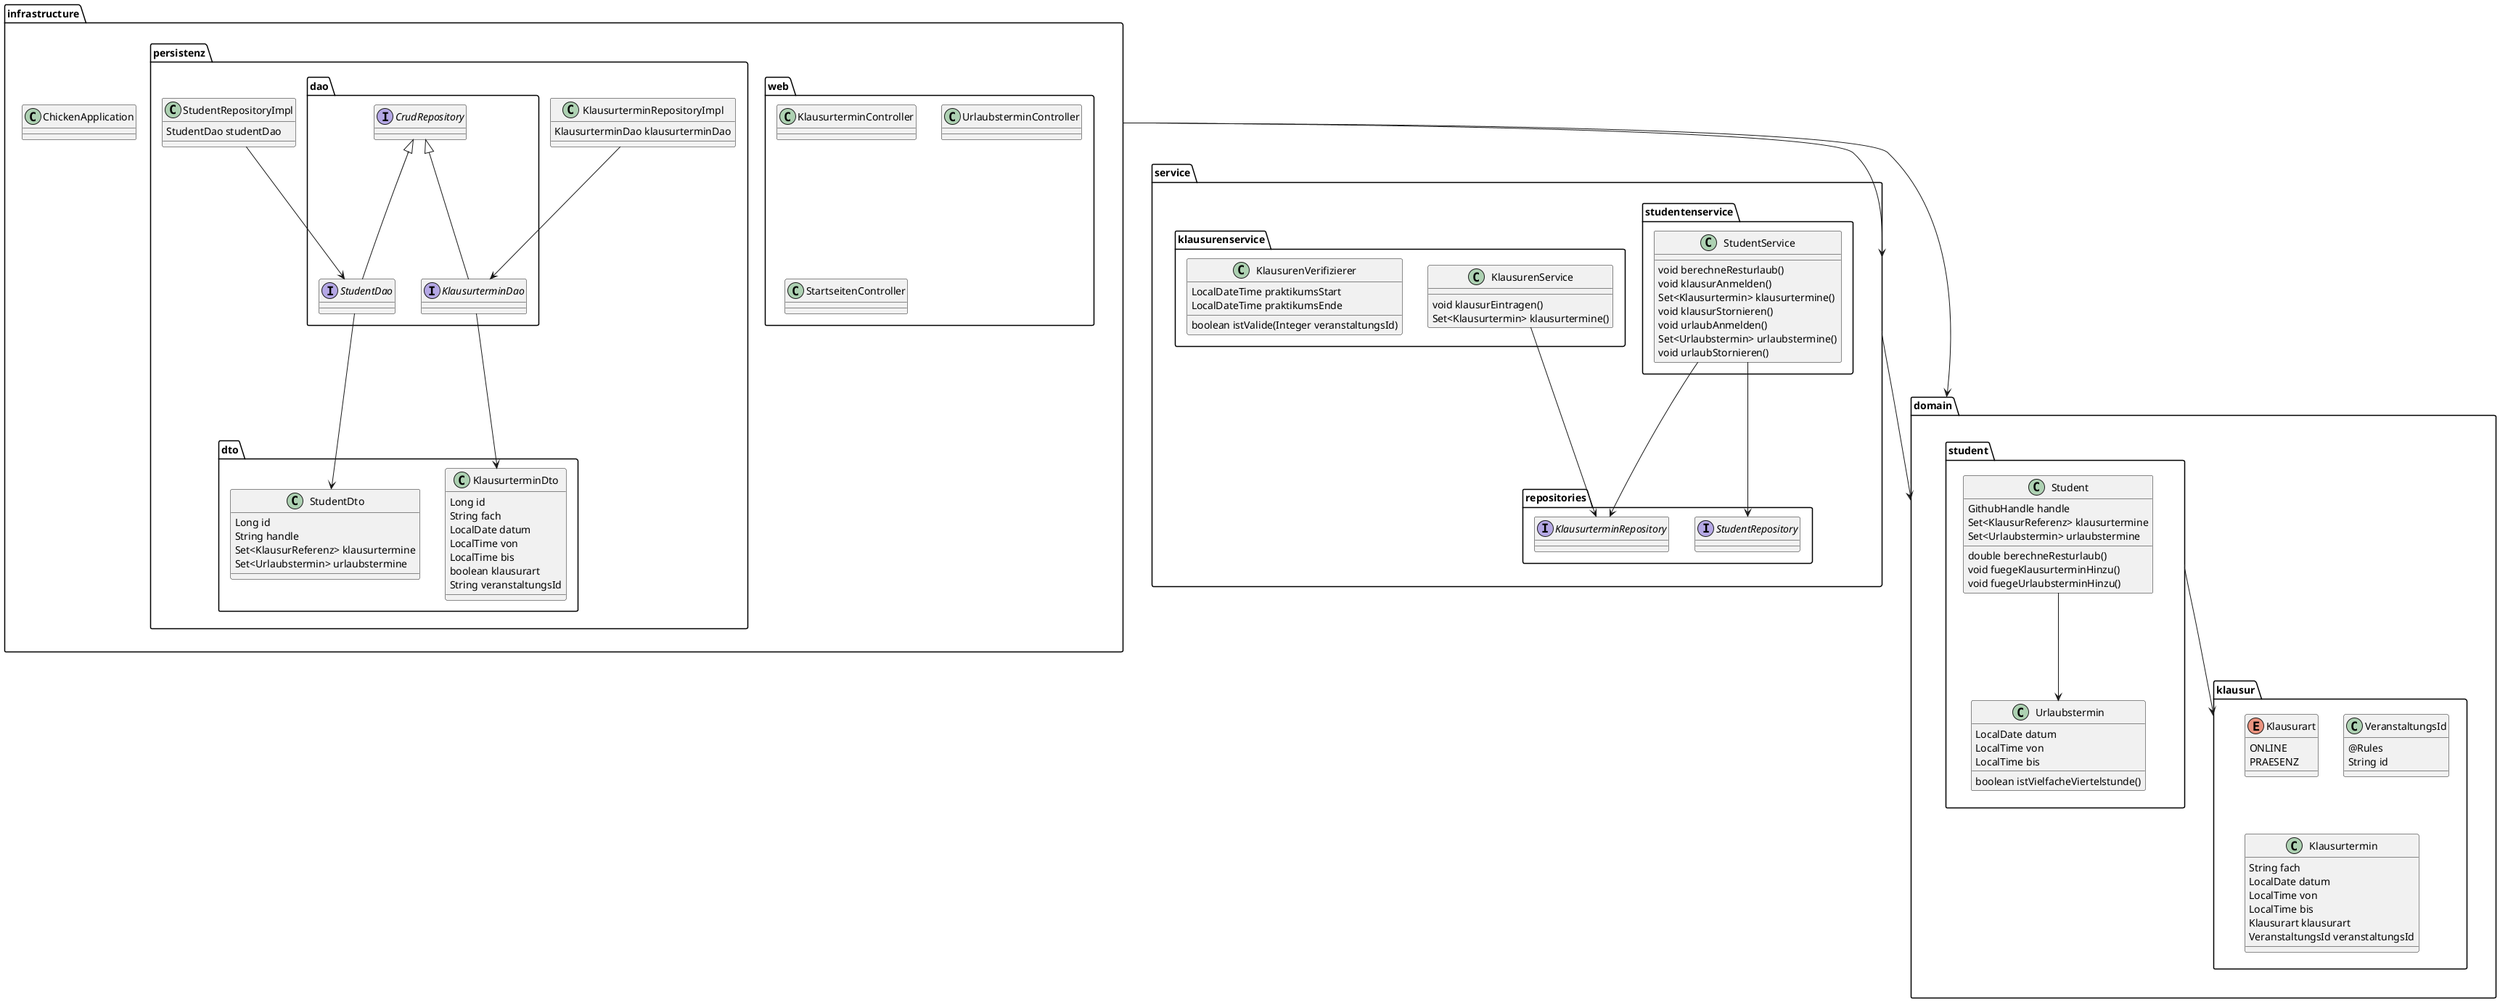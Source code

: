 @startuml

package domain {
    package klausur {
        enum Klausurart {
            ONLINE
            PRAESENZ
        }

        class VeranstaltungsId {
            @Rules
            String id
        }

        class Klausurtermin {
            String fach
            LocalDate datum
            LocalTime von
            LocalTime bis
            Klausurart klausurart
            VeranstaltungsId veranstaltungsId
        }
    }

    package student {
        class Urlaubstermin {
            LocalDate datum
            LocalTime von
            LocalTime bis
            boolean istVielfacheViertelstunde()
        }
        class Student {
            GithubHandle handle
            Set<KlausurReferenz> klausurtermine
            Set<Urlaubstermin> urlaubstermine
            double berechneResturlaub()
            void fuegeKlausurterminHinzu()
            void fuegeUrlaubsterminHinzu()
        }

        Student --> Urlaubstermin
    }
    student --> klausur

}

package service {
    package studentenservice {
        class StudentService {
            void berechneResturlaub()
            void klausurAnmelden()
            Set<Klausurtermin> klausurtermine()
            void klausurStornieren()
            void urlaubAnmelden()
            Set<Urlaubstermin> urlaubstermine()
            void urlaubStornieren()
        }
    }

    package klausurenservice {
        class KlausurenService {
            void klausurEintragen()
            Set<Klausurtermin> klausurtermine()
        }
        class KlausurenVerifizierer {
            LocalDateTime praktikumsStart
            LocalDateTime praktikumsEnde

            boolean istValide(Integer veranstaltungsId)

        }
    }
    package repositories {
        interface KlausurterminRepository {}
        interface StudentRepository {}
    }
    KlausurenService --> KlausurterminRepository
    StudentService --> StudentRepository
    StudentService --> KlausurterminRepository

}

package infrastructure {
    class ChickenApplication {}
    package web {
        class KlausurterminController {}
        class UrlaubsterminController {}
        class StartseitenController {}
    }
    package persistenz {

        package dao {
            interface KlausurterminDao extends CrudRepository {}
            interface StudentDao extends CrudRepository {}
        }
        class KlausurterminRepositoryImpl {
            KlausurterminDao klausurterminDao
        }
        class StudentRepositoryImpl {
            StudentDao studentDao
        }

        package dto {
          class KlausurterminDto {
            Long id
            String fach
            LocalDate datum
            LocalTime von
            LocalTime bis
            boolean klausurart
            String veranstaltungsId
          }
          class StudentDto {
            Long id
            String handle
            Set<KlausurReferenz> klausurtermine
            Set<Urlaubstermin> urlaubstermine
          }
        }



        StudentRepositoryImpl --> StudentDao
        KlausurterminRepositoryImpl --> KlausurterminDao
        StudentDao --> StudentDto
        KlausurterminDao --> KlausurterminDto
    }
}

service --> domain
infrastructure --> service
infrastructure --> domain

@enduml
